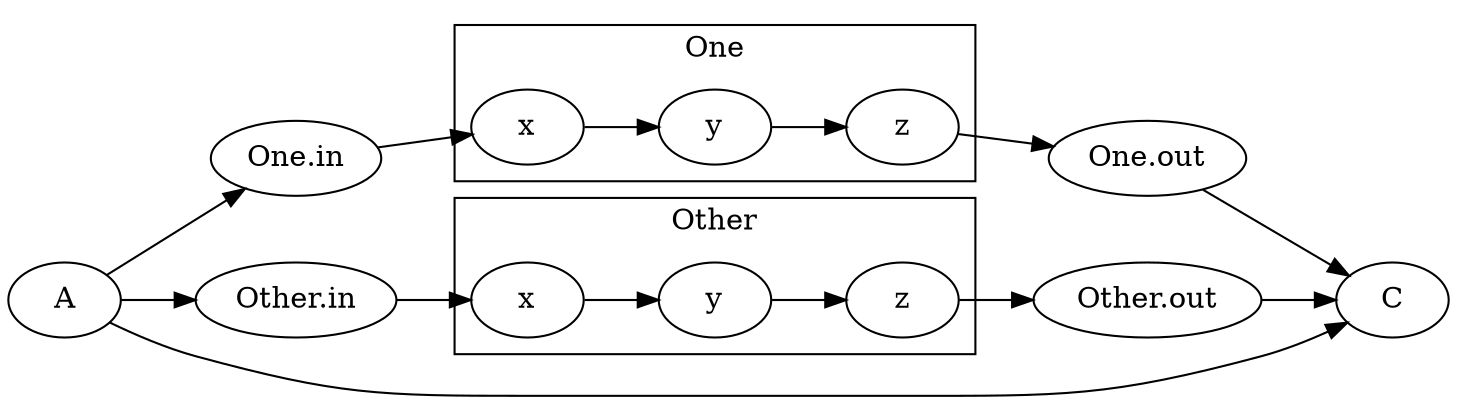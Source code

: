 digraph "graph" {
	rankdir=LR;

	"A";
	"C";
	"One.in";
	subgraph cluster_1 {
		label = "One";
		"One:x"[ label="x" ];
		"One:y"[ label="y" ];
		"One:z"[ label="z" ];

		"One:x" -> "One:y";
		"One:y" -> "One:z";
	}
	"One.out";
	"Other.in";
	subgraph cluster_2 {
		label = "Other";
		"Other:x"[ label="x" ];
		"Other:y"[ label="y" ];
		"Other:z"[ label="z" ];

		"Other:x" -> "Other:y";
		"Other:y" -> "Other:z";
	}
	"Other.out";

	"A" -> "One.in";
	"One.in" -> "One:x";
	"One:z" -> "One.out";
	"One.out" -> "C";
	"A" -> "Other.in";
	"Other.in" -> "Other:x";
	"Other:z" -> "Other.out";
	"Other.out" -> "C";
	"A" -> "C";
}
